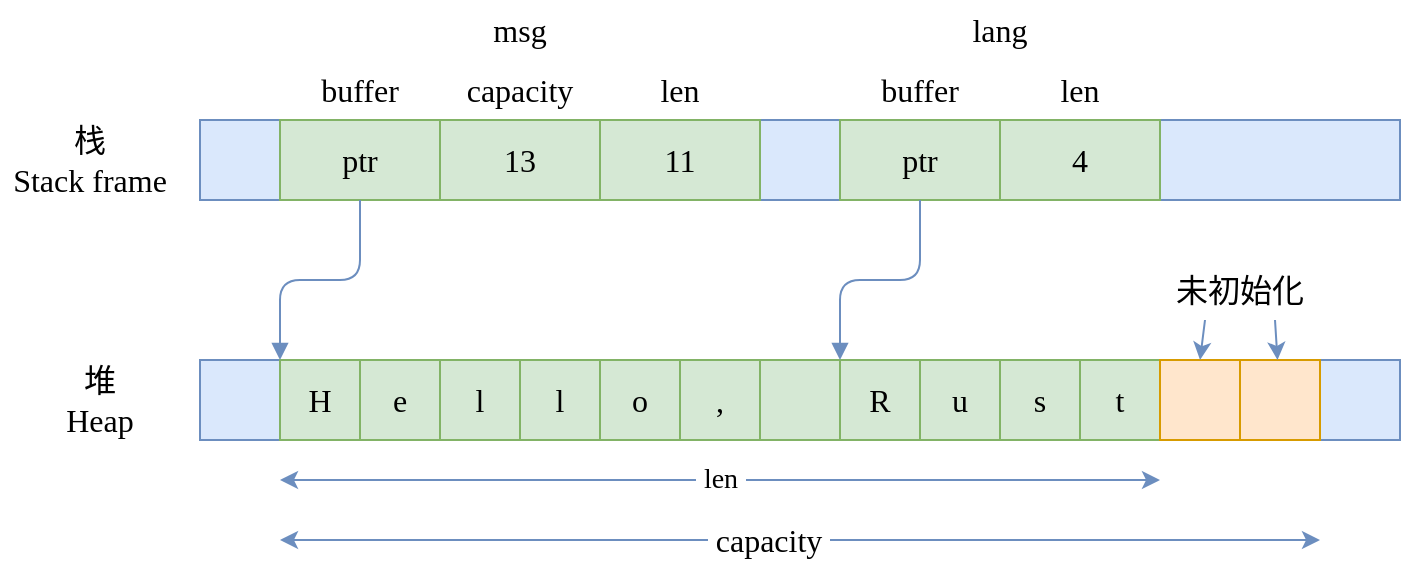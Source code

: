 <mxfile version="24.2.5" type="device">
  <diagram name="Page-1" id="kLAqhjfzGqYccs5v9Hgb">
    <mxGraphModel dx="1420" dy="821" grid="1" gridSize="10" guides="1" tooltips="1" connect="1" arrows="1" fold="1" page="1" pageScale="1" pageWidth="850" pageHeight="1100" math="0" shadow="0">
      <root>
        <mxCell id="0" />
        <mxCell id="1" parent="0" />
        <mxCell id="RP-99iAJ5UOJQw7gP_Vq-1" value="" style="rounded=0;whiteSpace=wrap;html=1;shadow=0;strokeColor=#6c8ebf;strokeWidth=1;fontFamily=Ubuntu;fontSize=16;fontStyle=0;fillColor=#dae8fc;" vertex="1" parent="1">
          <mxGeometry x="160" y="200" width="600" height="40" as="geometry" />
        </mxCell>
        <mxCell id="RP-99iAJ5UOJQw7gP_Vq-2" value="" style="rounded=0;whiteSpace=wrap;html=1;shadow=0;strokeColor=#6c8ebf;strokeWidth=1;fontFamily=Ubuntu;fontSize=16;fontStyle=0;fillColor=#dae8fc;" vertex="1" parent="1">
          <mxGeometry x="160" y="320" width="600" height="40" as="geometry" />
        </mxCell>
        <mxCell id="RP-99iAJ5UOJQw7gP_Vq-20" value="" style="group;fillColor=#d5e8d4;strokeColor=#82b366;" vertex="1" connectable="0" parent="1">
          <mxGeometry x="200" y="320" width="440" height="40" as="geometry" />
        </mxCell>
        <mxCell id="RP-99iAJ5UOJQw7gP_Vq-4" value="H" style="rounded=0;whiteSpace=wrap;html=1;shadow=0;strokeColor=#82b366;strokeWidth=1;fontFamily=Ubuntu;fontSize=16;fontStyle=0;fillColor=#d5e8d4;" vertex="1" parent="RP-99iAJ5UOJQw7gP_Vq-20">
          <mxGeometry width="40" height="40" as="geometry" />
        </mxCell>
        <mxCell id="RP-99iAJ5UOJQw7gP_Vq-5" value="e" style="rounded=0;whiteSpace=wrap;html=1;shadow=0;strokeColor=#82b366;strokeWidth=1;fontFamily=Ubuntu;fontSize=16;fontStyle=0;fillColor=#d5e8d4;" vertex="1" parent="RP-99iAJ5UOJQw7gP_Vq-20">
          <mxGeometry x="40" width="40" height="40" as="geometry" />
        </mxCell>
        <mxCell id="RP-99iAJ5UOJQw7gP_Vq-6" value="l" style="rounded=0;whiteSpace=wrap;html=1;shadow=0;strokeColor=#82b366;strokeWidth=1;fontFamily=Ubuntu;fontSize=16;fontStyle=0;fillColor=#d5e8d4;" vertex="1" parent="RP-99iAJ5UOJQw7gP_Vq-20">
          <mxGeometry x="80" width="40" height="40" as="geometry" />
        </mxCell>
        <mxCell id="RP-99iAJ5UOJQw7gP_Vq-7" value="l" style="rounded=0;whiteSpace=wrap;html=1;shadow=0;strokeColor=#82b366;strokeWidth=1;fontFamily=Ubuntu;fontSize=16;fontStyle=0;fillColor=#d5e8d4;" vertex="1" parent="RP-99iAJ5UOJQw7gP_Vq-20">
          <mxGeometry x="120" width="40" height="40" as="geometry" />
        </mxCell>
        <mxCell id="RP-99iAJ5UOJQw7gP_Vq-8" value="o" style="rounded=0;whiteSpace=wrap;html=1;shadow=0;strokeColor=#82b366;strokeWidth=1;fontFamily=Ubuntu;fontSize=16;fontStyle=0;fillColor=#d5e8d4;" vertex="1" parent="RP-99iAJ5UOJQw7gP_Vq-20">
          <mxGeometry x="160" width="40" height="40" as="geometry" />
        </mxCell>
        <mxCell id="RP-99iAJ5UOJQw7gP_Vq-9" value="," style="rounded=0;whiteSpace=wrap;html=1;shadow=0;strokeColor=#82b366;strokeWidth=1;fontFamily=Ubuntu;fontSize=16;fontStyle=0;fillColor=#d5e8d4;" vertex="1" parent="RP-99iAJ5UOJQw7gP_Vq-20">
          <mxGeometry x="200" width="40" height="40" as="geometry" />
        </mxCell>
        <mxCell id="RP-99iAJ5UOJQw7gP_Vq-10" value="" style="rounded=0;whiteSpace=wrap;html=1;shadow=0;strokeColor=#82b366;strokeWidth=1;fontFamily=Ubuntu;fontSize=16;fontStyle=0;fillColor=#d5e8d4;" vertex="1" parent="RP-99iAJ5UOJQw7gP_Vq-20">
          <mxGeometry x="240" width="40" height="40" as="geometry" />
        </mxCell>
        <mxCell id="RP-99iAJ5UOJQw7gP_Vq-11" value="R" style="rounded=0;whiteSpace=wrap;html=1;shadow=0;strokeColor=#82b366;strokeWidth=1;fontFamily=Ubuntu;fontSize=16;fontStyle=0;fillColor=#d5e8d4;" vertex="1" parent="RP-99iAJ5UOJQw7gP_Vq-20">
          <mxGeometry x="280" width="40" height="40" as="geometry" />
        </mxCell>
        <mxCell id="RP-99iAJ5UOJQw7gP_Vq-12" value="u" style="rounded=0;whiteSpace=wrap;html=1;shadow=0;strokeColor=#82b366;strokeWidth=1;fontFamily=Ubuntu;fontSize=16;fontStyle=0;fillColor=#d5e8d4;" vertex="1" parent="RP-99iAJ5UOJQw7gP_Vq-20">
          <mxGeometry x="320" width="40" height="40" as="geometry" />
        </mxCell>
        <mxCell id="RP-99iAJ5UOJQw7gP_Vq-13" value="s" style="rounded=0;whiteSpace=wrap;html=1;shadow=0;strokeColor=#82b366;strokeWidth=1;fontFamily=Ubuntu;fontSize=16;fontStyle=0;fillColor=#d5e8d4;" vertex="1" parent="RP-99iAJ5UOJQw7gP_Vq-20">
          <mxGeometry x="360" width="40" height="40" as="geometry" />
        </mxCell>
        <mxCell id="RP-99iAJ5UOJQw7gP_Vq-14" value="t" style="rounded=0;whiteSpace=wrap;html=1;shadow=0;strokeColor=#82b366;strokeWidth=1;fontFamily=Ubuntu;fontSize=16;fontStyle=0;fillColor=#d5e8d4;" vertex="1" parent="RP-99iAJ5UOJQw7gP_Vq-20">
          <mxGeometry x="400" width="40" height="40" as="geometry" />
        </mxCell>
        <mxCell id="RP-99iAJ5UOJQw7gP_Vq-21" value="堆&lt;div&gt;Heap&lt;/div&gt;" style="text;html=1;align=center;verticalAlign=middle;whiteSpace=wrap;rounded=0;fontFamily=Ubuntu;fontSize=16;fontStyle=0;" vertex="1" parent="1">
          <mxGeometry x="80" y="325" width="60" height="30" as="geometry" />
        </mxCell>
        <mxCell id="RP-99iAJ5UOJQw7gP_Vq-22" value="栈&lt;div&gt;&lt;span style=&quot;background-color: initial;&quot;&gt;Stack frame&lt;/span&gt;&lt;/div&gt;" style="text;html=1;align=center;verticalAlign=middle;whiteSpace=wrap;rounded=0;fontFamily=Ubuntu;fontSize=16;fontStyle=0;" vertex="1" parent="1">
          <mxGeometry x="60" y="197" width="90" height="45" as="geometry" />
        </mxCell>
        <mxCell id="RP-99iAJ5UOJQw7gP_Vq-29" value="" style="group" vertex="1" connectable="0" parent="1">
          <mxGeometry x="200" y="170" width="240" height="70" as="geometry" />
        </mxCell>
        <mxCell id="RP-99iAJ5UOJQw7gP_Vq-23" value="ptr" style="rounded=0;whiteSpace=wrap;html=1;shadow=0;strokeColor=#82b366;strokeWidth=1;fontFamily=Ubuntu;fontSize=16;fontStyle=0;fillColor=#d5e8d4;" vertex="1" parent="RP-99iAJ5UOJQw7gP_Vq-29">
          <mxGeometry y="30" width="80" height="40" as="geometry" />
        </mxCell>
        <mxCell id="RP-99iAJ5UOJQw7gP_Vq-24" value="13" style="rounded=0;whiteSpace=wrap;html=1;shadow=0;strokeColor=#82b366;strokeWidth=1;fontFamily=Ubuntu;fontSize=16;fontStyle=0;fillColor=#d5e8d4;" vertex="1" parent="RP-99iAJ5UOJQw7gP_Vq-29">
          <mxGeometry x="80" y="30" width="80" height="40" as="geometry" />
        </mxCell>
        <mxCell id="RP-99iAJ5UOJQw7gP_Vq-25" value="11" style="rounded=0;whiteSpace=wrap;html=1;shadow=0;strokeColor=#82b366;strokeWidth=1;fontFamily=Ubuntu;fontSize=16;fontStyle=0;fillColor=#d5e8d4;" vertex="1" parent="RP-99iAJ5UOJQw7gP_Vq-29">
          <mxGeometry x="160" y="30" width="80" height="40" as="geometry" />
        </mxCell>
        <mxCell id="RP-99iAJ5UOJQw7gP_Vq-26" value="buffer" style="text;html=1;align=center;verticalAlign=middle;whiteSpace=wrap;rounded=0;fontFamily=Ubuntu;fontSize=16;fontStyle=0;" vertex="1" parent="RP-99iAJ5UOJQw7gP_Vq-29">
          <mxGeometry x="10" width="60" height="30" as="geometry" />
        </mxCell>
        <mxCell id="RP-99iAJ5UOJQw7gP_Vq-27" value="capacity" style="text;html=1;align=center;verticalAlign=middle;whiteSpace=wrap;rounded=0;fontFamily=Ubuntu;fontSize=16;fontStyle=0;" vertex="1" parent="RP-99iAJ5UOJQw7gP_Vq-29">
          <mxGeometry x="90" width="60" height="30" as="geometry" />
        </mxCell>
        <mxCell id="RP-99iAJ5UOJQw7gP_Vq-28" value="len" style="text;html=1;align=center;verticalAlign=middle;whiteSpace=wrap;rounded=0;fontFamily=Ubuntu;fontSize=16;fontStyle=0;" vertex="1" parent="RP-99iAJ5UOJQw7gP_Vq-29">
          <mxGeometry x="170" width="60" height="30" as="geometry" />
        </mxCell>
        <mxCell id="RP-99iAJ5UOJQw7gP_Vq-37" value="" style="group" vertex="1" connectable="0" parent="1">
          <mxGeometry x="480" y="170" width="160" height="70" as="geometry" />
        </mxCell>
        <mxCell id="RP-99iAJ5UOJQw7gP_Vq-31" value="ptr" style="rounded=0;whiteSpace=wrap;html=1;shadow=0;strokeColor=#82b366;strokeWidth=1;fontFamily=Ubuntu;fontSize=16;fontStyle=0;fillColor=#d5e8d4;" vertex="1" parent="RP-99iAJ5UOJQw7gP_Vq-37">
          <mxGeometry y="30" width="80" height="40" as="geometry" />
        </mxCell>
        <mxCell id="RP-99iAJ5UOJQw7gP_Vq-32" value="4" style="rounded=0;whiteSpace=wrap;html=1;shadow=0;strokeColor=#82b366;strokeWidth=1;fontFamily=Ubuntu;fontSize=16;fontStyle=0;fillColor=#d5e8d4;" vertex="1" parent="RP-99iAJ5UOJQw7gP_Vq-37">
          <mxGeometry x="80" y="30" width="80" height="40" as="geometry" />
        </mxCell>
        <mxCell id="RP-99iAJ5UOJQw7gP_Vq-34" value="buffer" style="text;html=1;align=center;verticalAlign=middle;whiteSpace=wrap;rounded=0;fontFamily=Ubuntu;fontSize=16;fontStyle=0;" vertex="1" parent="RP-99iAJ5UOJQw7gP_Vq-37">
          <mxGeometry x="10" width="60" height="30" as="geometry" />
        </mxCell>
        <mxCell id="RP-99iAJ5UOJQw7gP_Vq-35" value="len" style="text;html=1;align=center;verticalAlign=middle;whiteSpace=wrap;rounded=0;fontFamily=Ubuntu;fontSize=16;fontStyle=0;" vertex="1" parent="RP-99iAJ5UOJQw7gP_Vq-37">
          <mxGeometry x="90" width="60" height="30" as="geometry" />
        </mxCell>
        <mxCell id="RP-99iAJ5UOJQw7gP_Vq-38" value="msg" style="text;html=1;align=center;verticalAlign=middle;whiteSpace=wrap;rounded=0;fontFamily=Ubuntu;fontSize=16;fontStyle=0;" vertex="1" parent="1">
          <mxGeometry x="290" y="140" width="60" height="30" as="geometry" />
        </mxCell>
        <mxCell id="RP-99iAJ5UOJQw7gP_Vq-39" value="lang" style="text;html=1;align=center;verticalAlign=middle;whiteSpace=wrap;rounded=0;fontFamily=Ubuntu;fontSize=16;fontStyle=0;" vertex="1" parent="1">
          <mxGeometry x="530" y="140" width="60" height="30" as="geometry" />
        </mxCell>
        <mxCell id="RP-99iAJ5UOJQw7gP_Vq-40" style="edgeStyle=orthogonalEdgeStyle;rounded=1;orthogonalLoop=1;jettySize=auto;html=1;entryX=0;entryY=0;entryDx=0;entryDy=0;shadow=0;strokeColor=#6c8ebf;strokeWidth=1;fontFamily=Ubuntu;fontSize=14;fontStyle=0;endArrow=block;endFill=1;fillColor=#dae8fc;" edge="1" parent="1" source="RP-99iAJ5UOJQw7gP_Vq-23" target="RP-99iAJ5UOJQw7gP_Vq-4">
          <mxGeometry relative="1" as="geometry" />
        </mxCell>
        <mxCell id="RP-99iAJ5UOJQw7gP_Vq-41" style="edgeStyle=orthogonalEdgeStyle;rounded=1;orthogonalLoop=1;jettySize=auto;html=1;entryX=0;entryY=0;entryDx=0;entryDy=0;shadow=0;strokeColor=#6c8ebf;strokeWidth=1;fontFamily=Ubuntu;fontSize=14;fontStyle=0;endArrow=block;endFill=1;fillColor=#dae8fc;" edge="1" parent="1" source="RP-99iAJ5UOJQw7gP_Vq-31" target="RP-99iAJ5UOJQw7gP_Vq-11">
          <mxGeometry relative="1" as="geometry" />
        </mxCell>
        <mxCell id="RP-99iAJ5UOJQw7gP_Vq-56" value="" style="group;fillColor=#ffe6cc;strokeColor=#d79b00;" vertex="1" connectable="0" parent="1">
          <mxGeometry x="640" y="320" width="80" height="40" as="geometry" />
        </mxCell>
        <mxCell id="RP-99iAJ5UOJQw7gP_Vq-54" value="" style="rounded=0;whiteSpace=wrap;html=1;shadow=0;strokeColor=#d79b00;strokeWidth=1;fontFamily=Ubuntu;fontSize=16;fontStyle=0;fillColor=#ffe6cc;" vertex="1" parent="RP-99iAJ5UOJQw7gP_Vq-56">
          <mxGeometry width="40" height="40" as="geometry" />
        </mxCell>
        <mxCell id="RP-99iAJ5UOJQw7gP_Vq-55" value="" style="rounded=0;whiteSpace=wrap;html=1;shadow=0;strokeColor=#d79b00;strokeWidth=1;fontFamily=Ubuntu;fontSize=16;fontStyle=0;fillColor=#ffe6cc;" vertex="1" parent="RP-99iAJ5UOJQw7gP_Vq-56">
          <mxGeometry x="40" width="40" height="40" as="geometry" />
        </mxCell>
        <mxCell id="RP-99iAJ5UOJQw7gP_Vq-58" value="&amp;nbsp;len&amp;nbsp;" style="endArrow=classic;startArrow=classic;html=1;rounded=1;shadow=0;strokeColor=#6c8ebf;strokeWidth=1;fontFamily=Ubuntu;fontSize=14;fontStyle=0;fillColor=#dae8fc;" edge="1" parent="1">
          <mxGeometry width="50" height="50" relative="1" as="geometry">
            <mxPoint x="200" y="380" as="sourcePoint" />
            <mxPoint x="640" y="380" as="targetPoint" />
          </mxGeometry>
        </mxCell>
        <mxCell id="RP-99iAJ5UOJQw7gP_Vq-59" value="" style="endArrow=classic;startArrow=classic;html=1;rounded=1;shadow=0;strokeColor=#6c8ebf;strokeWidth=1;fontFamily=Ubuntu;fontSize=14;fontStyle=0;fillColor=#dae8fc;" edge="1" parent="1">
          <mxGeometry width="50" height="50" relative="1" as="geometry">
            <mxPoint x="200" y="410" as="sourcePoint" />
            <mxPoint x="720" y="410" as="targetPoint" />
          </mxGeometry>
        </mxCell>
        <mxCell id="RP-99iAJ5UOJQw7gP_Vq-60" value="&amp;nbsp;capacity&amp;nbsp;" style="edgeLabel;html=1;align=center;verticalAlign=middle;resizable=0;points=[];rounded=1;shadow=0;strokeColor=#6c8ebf;strokeWidth=1;fontFamily=Ubuntu;fontSize=16;fontStyle=0;fillColor=#dae8fc;" vertex="1" connectable="0" parent="RP-99iAJ5UOJQw7gP_Vq-59">
          <mxGeometry x="-0.061" relative="1" as="geometry">
            <mxPoint as="offset" />
          </mxGeometry>
        </mxCell>
        <mxCell id="RP-99iAJ5UOJQw7gP_Vq-64" value="未初始化" style="text;html=1;align=center;verticalAlign=middle;whiteSpace=wrap;rounded=0;fontFamily=Ubuntu;fontSize=16;fontStyle=0;" vertex="1" parent="1">
          <mxGeometry x="645" y="270" width="70" height="30" as="geometry" />
        </mxCell>
        <mxCell id="RP-99iAJ5UOJQw7gP_Vq-65" value="" style="endArrow=classic;html=1;rounded=1;shadow=0;strokeColor=#6c8ebf;strokeWidth=1;fontFamily=Ubuntu;fontSize=14;fontStyle=0;fillColor=#dae8fc;exitX=0.25;exitY=1;exitDx=0;exitDy=0;entryX=0.5;entryY=0;entryDx=0;entryDy=0;" edge="1" parent="1" source="RP-99iAJ5UOJQw7gP_Vq-64" target="RP-99iAJ5UOJQw7gP_Vq-54">
          <mxGeometry width="50" height="50" relative="1" as="geometry">
            <mxPoint x="410" y="460" as="sourcePoint" />
            <mxPoint x="460" y="410" as="targetPoint" />
          </mxGeometry>
        </mxCell>
        <mxCell id="RP-99iAJ5UOJQw7gP_Vq-66" value="" style="endArrow=classic;html=1;rounded=1;shadow=0;strokeColor=#6c8ebf;strokeWidth=1;fontFamily=Ubuntu;fontSize=14;fontStyle=0;fillColor=#dae8fc;exitX=0.75;exitY=1;exitDx=0;exitDy=0;" edge="1" parent="1" source="RP-99iAJ5UOJQw7gP_Vq-64" target="RP-99iAJ5UOJQw7gP_Vq-55">
          <mxGeometry width="50" height="50" relative="1" as="geometry">
            <mxPoint x="410" y="460" as="sourcePoint" />
            <mxPoint x="460" y="410" as="targetPoint" />
          </mxGeometry>
        </mxCell>
      </root>
    </mxGraphModel>
  </diagram>
</mxfile>
